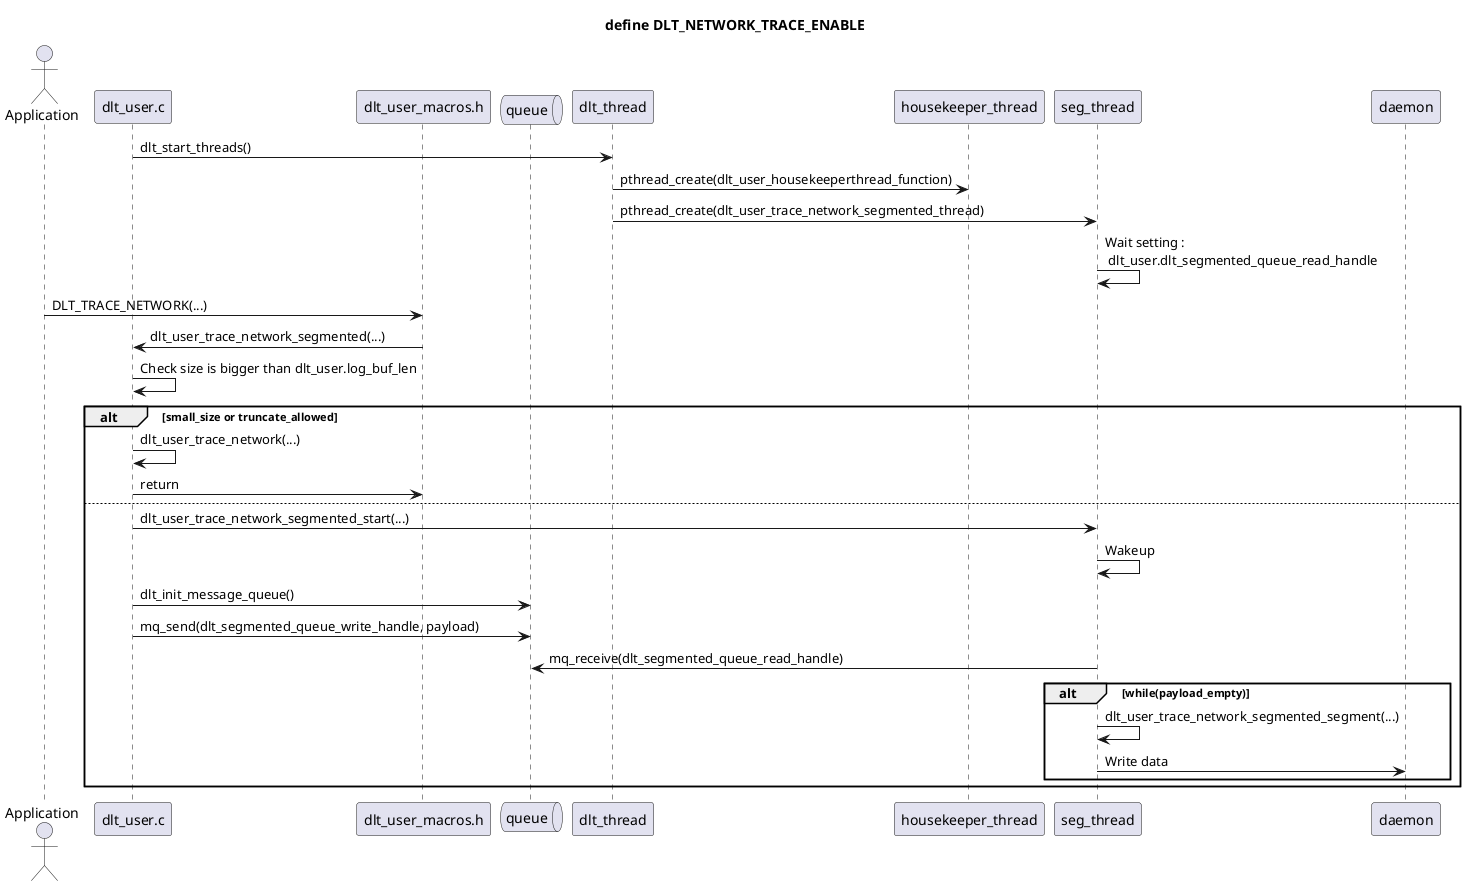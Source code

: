 @startuml
title define DLT_NETWORK_TRACE_ENABLE

actor Application as app
participant dlt_user.c as user
participant dlt_user_macros.h as macro
queue queue as queue

user -> dlt_thread : dlt_start_threads()
dlt_thread -> housekeeper_thread : pthread_create(dlt_user_housekeeperthread_function)
dlt_thread -> seg_thread : pthread_create(dlt_user_trace_network_segmented_thread)
seg_thread -> seg_thread : Wait setting :\n dlt_user.dlt_segmented_queue_read_handle
app -> macro : DLT_TRACE_NETWORK(...)
macro -> user : dlt_user_trace_network_segmented(...)
user -> user : Check size is bigger than dlt_user.log_buf_len
alt small_size or truncate_allowed
user -> user : dlt_user_trace_network(...)
user -> macro : return
else
user -> seg_thread : dlt_user_trace_network_segmented_start(...)
seg_thread -> seg_thread : Wakeup
user -> queue : dlt_init_message_queue()
user -> queue : mq_send(dlt_segmented_queue_write_handle, payload)
seg_thread -> queue : mq_receive(dlt_segmented_queue_read_handle)
alt while(payload_empty)
seg_thread -> seg_thread : dlt_user_trace_network_segmented_segment(...)
seg_thread -> daemon : Write data
end
end

' TODO : truncate와 segmented의 차이!!
' app -> macro : DLT_TRACE_NETWORK_TRUNCATED(...)